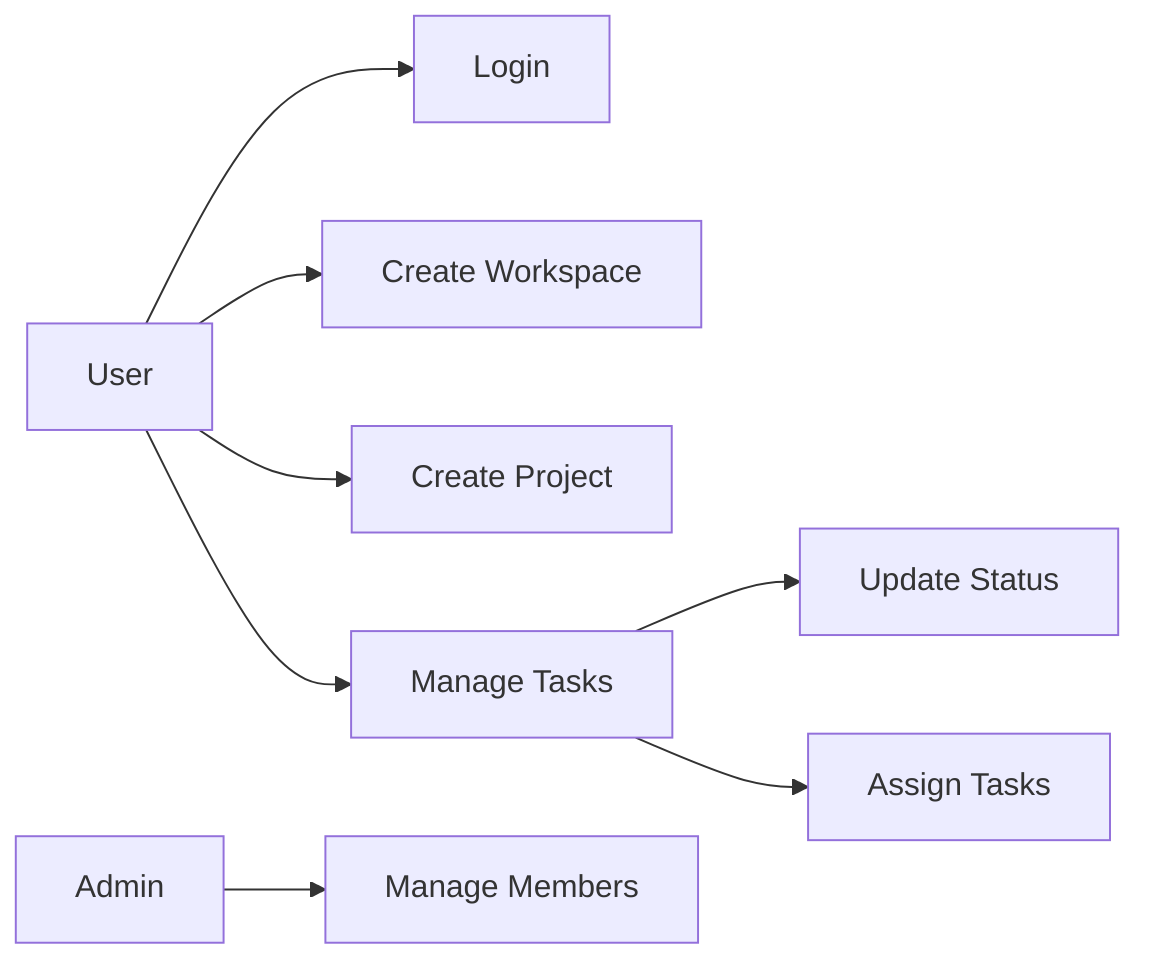 flowchart LR
  User[User] --> Login[Login]
  User --> CreateWS[Create Workspace]
  User --> CreateProj[Create Project]
  User --> ManageTasks[Manage Tasks]
  Admin[Admin] --> ManageMembers[Manage Members]
  ManageTasks --> UpdateStatus[Update Status]
  ManageTasks --> AssignTasks[Assign Tasks]
  %% compact use-case overview (horizontal)